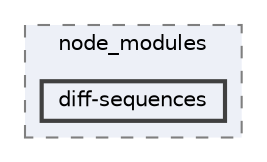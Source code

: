 digraph "pkiclassroomrescheduler/src/main/frontend/node_modules/@types/jest/node_modules/diff-sequences"
{
 // LATEX_PDF_SIZE
  bgcolor="transparent";
  edge [fontname=Helvetica,fontsize=10,labelfontname=Helvetica,labelfontsize=10];
  node [fontname=Helvetica,fontsize=10,shape=box,height=0.2,width=0.4];
  compound=true
  subgraph clusterdir_93fc4b3f44d2035c415e0681f4c5a264 {
    graph [ bgcolor="#edf0f7", pencolor="grey50", label="node_modules", fontname=Helvetica,fontsize=10 style="filled,dashed", URL="dir_93fc4b3f44d2035c415e0681f4c5a264.html",tooltip=""]
  dir_16018541fb9dc852a301aba10b6b1daf [label="diff-sequences", fillcolor="#edf0f7", color="grey25", style="filled,bold", URL="dir_16018541fb9dc852a301aba10b6b1daf.html",tooltip=""];
  }
}
